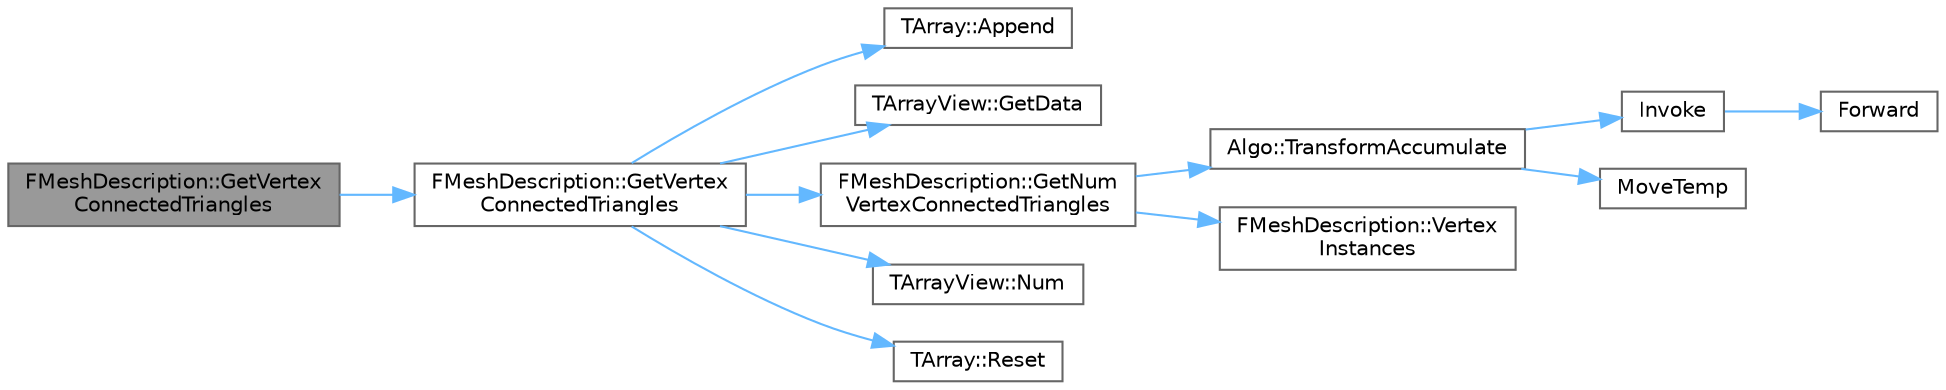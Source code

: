 digraph "FMeshDescription::GetVertexConnectedTriangles"
{
 // INTERACTIVE_SVG=YES
 // LATEX_PDF_SIZE
  bgcolor="transparent";
  edge [fontname=Helvetica,fontsize=10,labelfontname=Helvetica,labelfontsize=10];
  node [fontname=Helvetica,fontsize=10,shape=box,height=0.2,width=0.4];
  rankdir="LR";
  Node1 [id="Node000001",label="FMeshDescription::GetVertex\lConnectedTriangles",height=0.2,width=0.4,color="gray40", fillcolor="grey60", style="filled", fontcolor="black",tooltip="Returns the triangles connected to this vertex."];
  Node1 -> Node2 [id="edge1_Node000001_Node000002",color="steelblue1",style="solid",tooltip=" "];
  Node2 [id="Node000002",label="FMeshDescription::GetVertex\lConnectedTriangles",height=0.2,width=0.4,color="grey40", fillcolor="white", style="filled",URL="$da/d5f/structFMeshDescription.html#a39b84f9791c7457a5975c81316a27411",tooltip="Populates the passed array of TriangleIDs with the triangles connected to this vertex."];
  Node2 -> Node3 [id="edge2_Node000002_Node000003",color="steelblue1",style="solid",tooltip=" "];
  Node3 [id="Node000003",label="TArray::Append",height=0.2,width=0.4,color="grey40", fillcolor="white", style="filled",URL="$d4/d52/classTArray.html#a74ede47cac56b1d41830719f29a4882d",tooltip="Appends the specified array to this array."];
  Node2 -> Node4 [id="edge3_Node000002_Node000004",color="steelblue1",style="solid",tooltip=" "];
  Node4 [id="Node000004",label="TArrayView::GetData",height=0.2,width=0.4,color="grey40", fillcolor="white", style="filled",URL="$db/d13/classTArrayView.html#ae2227ee6ed89357dca7a606878e67343",tooltip="Helper function for returning a typed pointer to the first array entry."];
  Node2 -> Node5 [id="edge4_Node000002_Node000005",color="steelblue1",style="solid",tooltip=" "];
  Node5 [id="Node000005",label="FMeshDescription::GetNum\lVertexConnectedTriangles",height=0.2,width=0.4,color="grey40", fillcolor="white", style="filled",URL="$da/d5f/structFMeshDescription.html#a7277e9ad5bff323d569137e1aea0f5a4",tooltip="Returns number of triangles connected to this vertex."];
  Node5 -> Node6 [id="edge5_Node000005_Node000006",color="steelblue1",style="solid",tooltip=" "];
  Node6 [id="Node000006",label="Algo::TransformAccumulate",height=0.2,width=0.4,color="grey40", fillcolor="white", style="filled",URL="$db/d33/namespaceAlgo.html#aa56aeff8f75fb4125551282a4595a611",tooltip="Sums a range by applying MapOp to each element, and then summing the results."];
  Node6 -> Node7 [id="edge6_Node000006_Node000007",color="steelblue1",style="solid",tooltip=" "];
  Node7 [id="Node000007",label="Invoke",height=0.2,width=0.4,color="grey40", fillcolor="white", style="filled",URL="$d7/deb/Invoke_8h.html#a66d3e79358998f56001f20726270e390",tooltip="Invokes a callable with a set of arguments."];
  Node7 -> Node8 [id="edge7_Node000007_Node000008",color="steelblue1",style="solid",tooltip=" "];
  Node8 [id="Node000008",label="Forward",height=0.2,width=0.4,color="grey40", fillcolor="white", style="filled",URL="$d4/d24/UnrealTemplate_8h.html#a68f280c1d561a8899a1e9e3ea8405d00",tooltip="Forward will cast a reference to an rvalue reference."];
  Node6 -> Node9 [id="edge8_Node000006_Node000009",color="steelblue1",style="solid",tooltip=" "];
  Node9 [id="Node000009",label="MoveTemp",height=0.2,width=0.4,color="grey40", fillcolor="white", style="filled",URL="$d4/d24/UnrealTemplate_8h.html#ad5e6c049aeb9c9115fec514ba581dbb6",tooltip="MoveTemp will cast a reference to an rvalue reference."];
  Node5 -> Node10 [id="edge9_Node000005_Node000010",color="steelblue1",style="solid",tooltip=" "];
  Node10 [id="Node000010",label="FMeshDescription::Vertex\lInstances",height=0.2,width=0.4,color="grey40", fillcolor="white", style="filled",URL="$da/d5f/structFMeshDescription.html#a890f4e50d35b3bbc813dcefbf6dbf4cc",tooltip=" "];
  Node2 -> Node11 [id="edge10_Node000002_Node000011",color="steelblue1",style="solid",tooltip=" "];
  Node11 [id="Node000011",label="TArrayView::Num",height=0.2,width=0.4,color="grey40", fillcolor="white", style="filled",URL="$db/d13/classTArrayView.html#ae5b1658ae1312e54b0d669664cbf88ed",tooltip="Returns number of elements in array."];
  Node2 -> Node12 [id="edge11_Node000002_Node000012",color="steelblue1",style="solid",tooltip=" "];
  Node12 [id="Node000012",label="TArray::Reset",height=0.2,width=0.4,color="grey40", fillcolor="white", style="filled",URL="$d4/d52/classTArray.html#a246ab624b720b01fd83764700aab8cf9",tooltip="Same as empty, but doesn't change memory allocations, unless the new size is larger than the current ..."];
}
